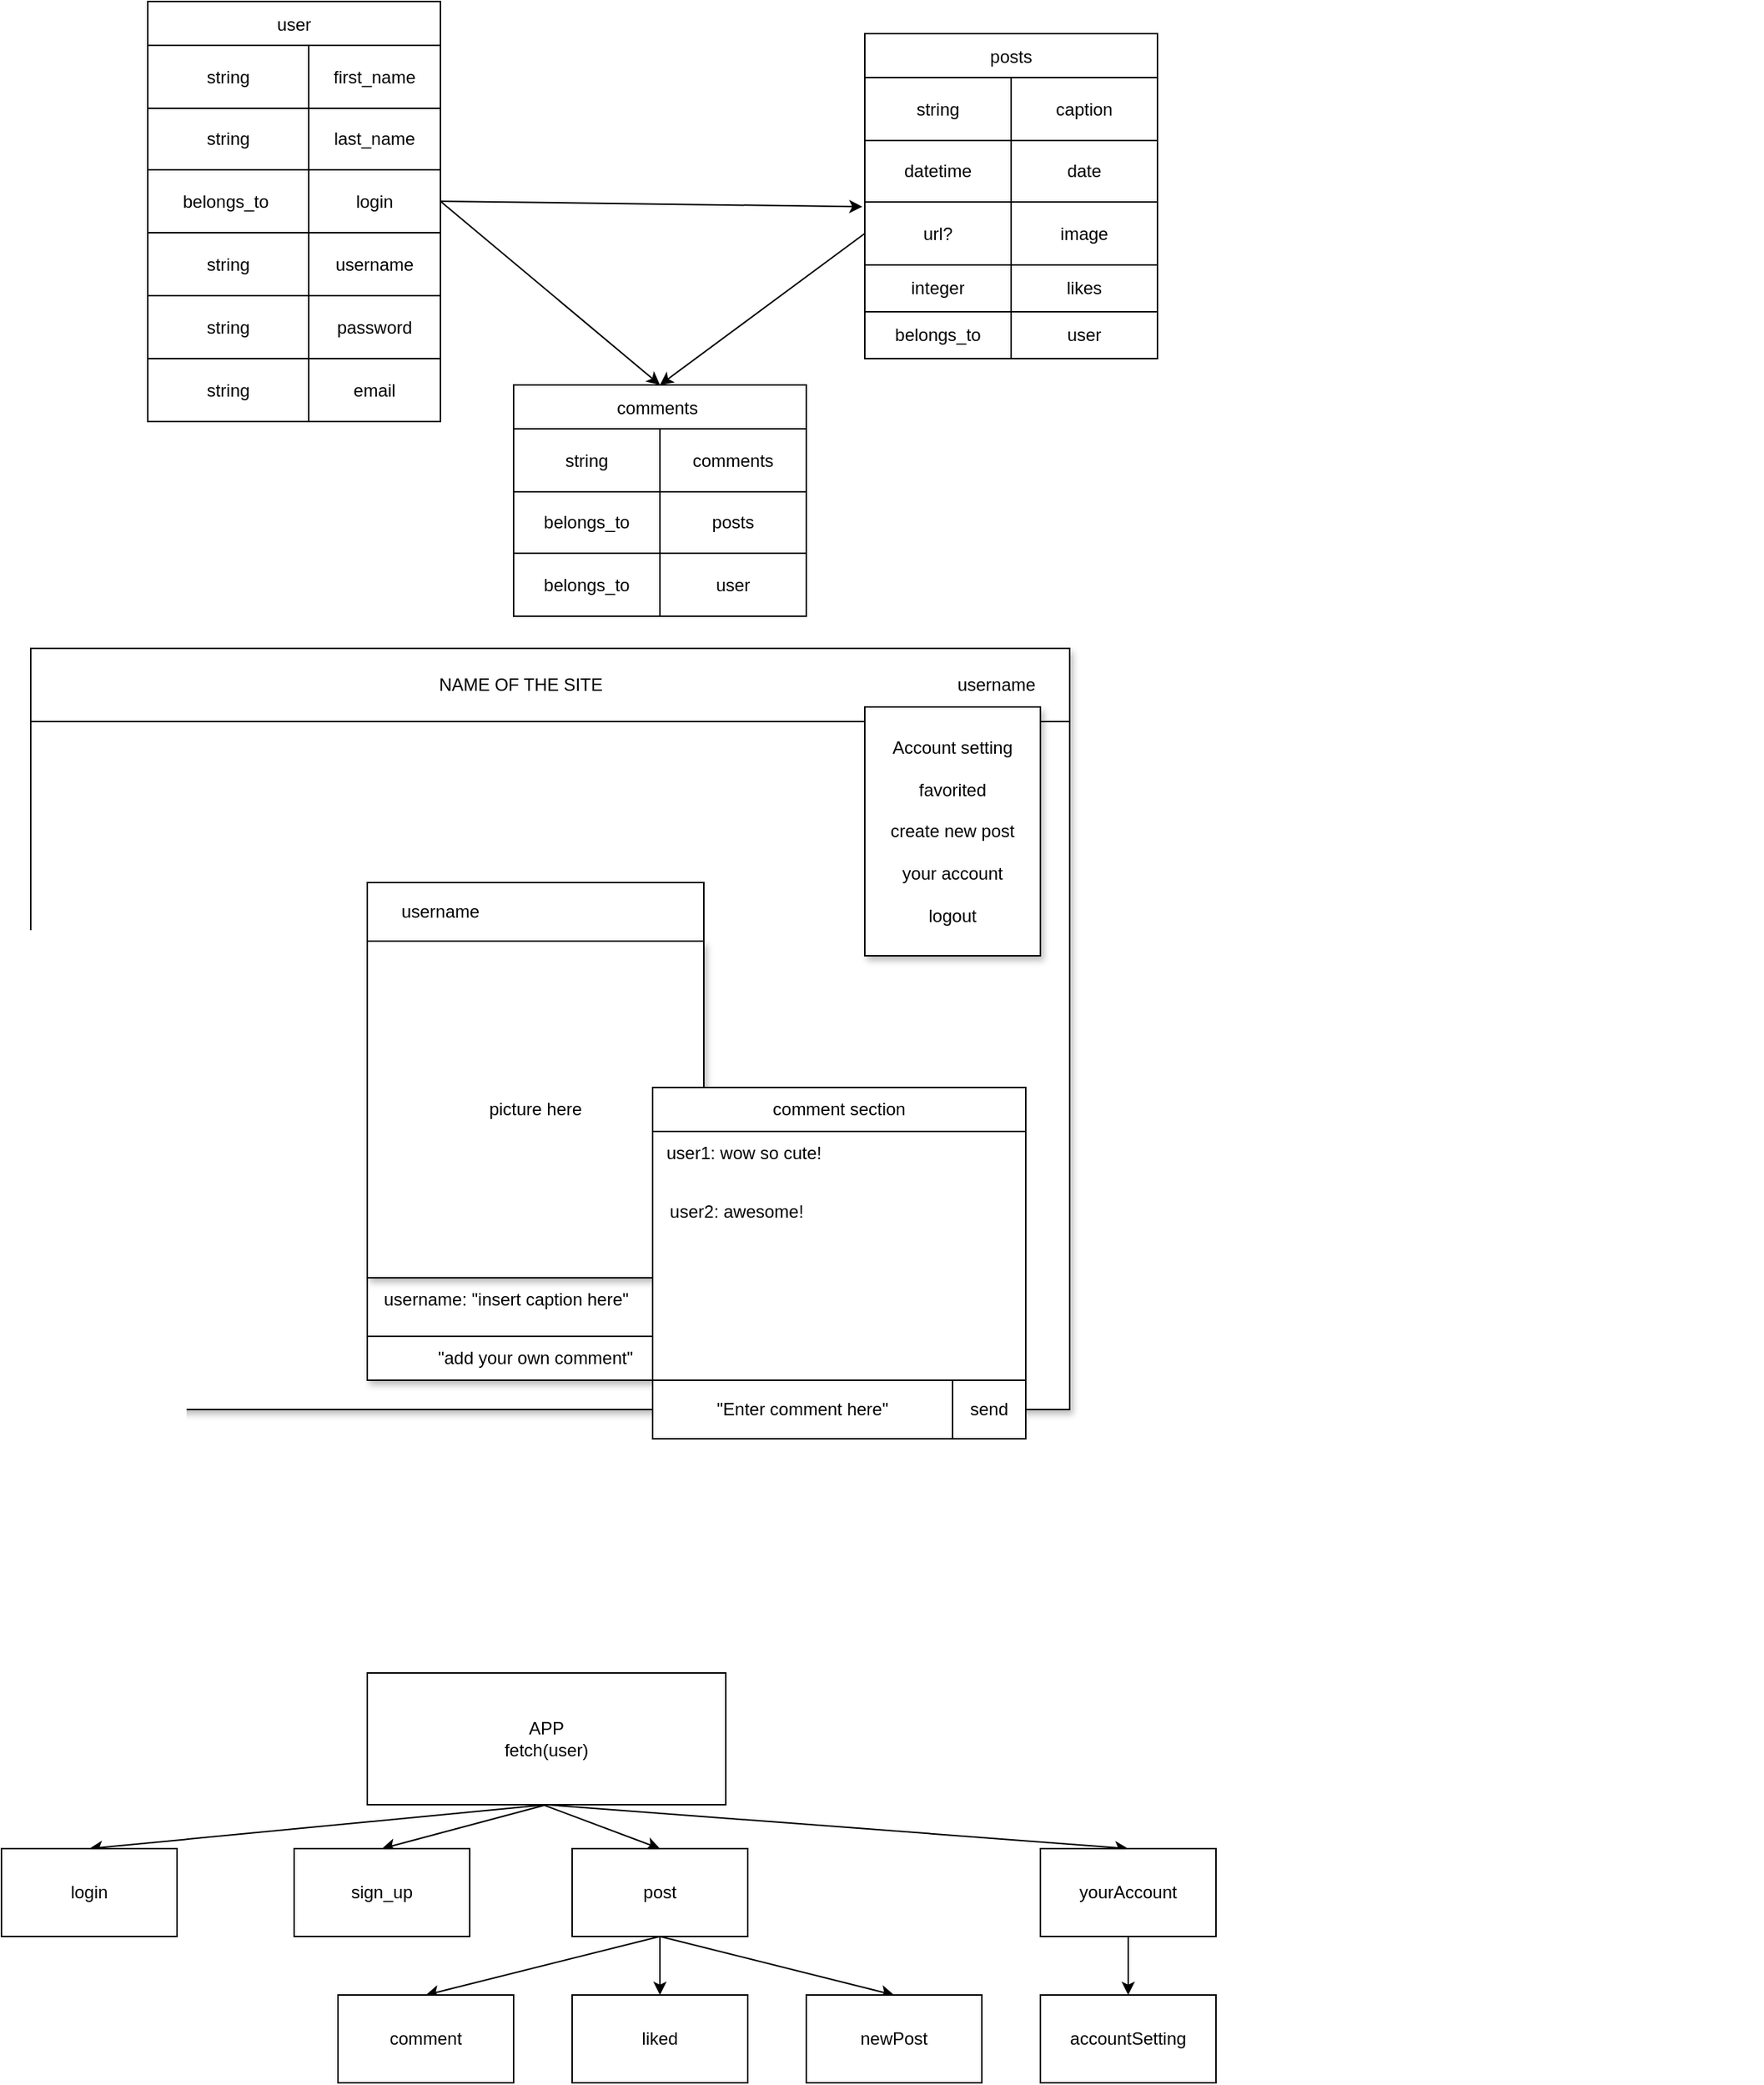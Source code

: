 <mxfile>
    <diagram id="ka5x0h2ovi7XF2Ps3Ff2" name="Page-1">
        <mxGraphModel dx="926" dy="649" grid="1" gridSize="10" guides="1" tooltips="1" connect="1" arrows="1" fold="1" page="1" pageScale="1" pageWidth="850" pageHeight="1100" math="0" shadow="0">
            <root>
                <mxCell id="0"/>
                <mxCell id="1" parent="0"/>
                <mxCell id="15" value="user" style="shape=table;startSize=30;container=1;collapsible=0;childLayout=tableLayout;" parent="1" vertex="1">
                    <mxGeometry x="140" y="18" width="200" height="287" as="geometry"/>
                </mxCell>
                <mxCell id="16" value="" style="shape=tableRow;horizontal=0;startSize=0;swimlaneHead=0;swimlaneBody=0;top=0;left=0;bottom=0;right=0;collapsible=0;dropTarget=0;fillColor=none;points=[[0,0.5],[1,0.5]];portConstraint=eastwest;" parent="15" vertex="1">
                    <mxGeometry y="30" width="200" height="43" as="geometry"/>
                </mxCell>
                <mxCell id="17" value="string" style="shape=partialRectangle;html=1;whiteSpace=wrap;connectable=0;overflow=hidden;fillColor=none;top=0;left=0;bottom=0;right=0;pointerEvents=1;" parent="16" vertex="1">
                    <mxGeometry width="110" height="43" as="geometry">
                        <mxRectangle width="110" height="43" as="alternateBounds"/>
                    </mxGeometry>
                </mxCell>
                <mxCell id="18" value="first_name" style="shape=partialRectangle;html=1;whiteSpace=wrap;connectable=0;overflow=hidden;fillColor=none;top=0;left=0;bottom=0;right=0;pointerEvents=1;" parent="16" vertex="1">
                    <mxGeometry x="110" width="90" height="43" as="geometry">
                        <mxRectangle width="90" height="43" as="alternateBounds"/>
                    </mxGeometry>
                </mxCell>
                <mxCell id="19" value="" style="shape=tableRow;horizontal=0;startSize=0;swimlaneHead=0;swimlaneBody=0;top=0;left=0;bottom=0;right=0;collapsible=0;dropTarget=0;fillColor=none;points=[[0,0.5],[1,0.5]];portConstraint=eastwest;" parent="15" vertex="1">
                    <mxGeometry y="73" width="200" height="42" as="geometry"/>
                </mxCell>
                <mxCell id="20" value="string" style="shape=partialRectangle;html=1;whiteSpace=wrap;connectable=0;overflow=hidden;fillColor=none;top=0;left=0;bottom=0;right=0;pointerEvents=1;" parent="19" vertex="1">
                    <mxGeometry width="110" height="42" as="geometry">
                        <mxRectangle width="110" height="42" as="alternateBounds"/>
                    </mxGeometry>
                </mxCell>
                <mxCell id="21" value="last_name" style="shape=partialRectangle;html=1;whiteSpace=wrap;connectable=0;overflow=hidden;fillColor=none;top=0;left=0;bottom=0;right=0;pointerEvents=1;" parent="19" vertex="1">
                    <mxGeometry x="110" width="90" height="42" as="geometry">
                        <mxRectangle width="90" height="42" as="alternateBounds"/>
                    </mxGeometry>
                </mxCell>
                <mxCell id="22" value="" style="shape=tableRow;horizontal=0;startSize=0;swimlaneHead=0;swimlaneBody=0;top=0;left=0;bottom=0;right=0;collapsible=0;dropTarget=0;fillColor=none;points=[[0,0.5],[1,0.5]];portConstraint=eastwest;" parent="15" vertex="1">
                    <mxGeometry y="115" width="200" height="43" as="geometry"/>
                </mxCell>
                <mxCell id="23" value="belongs_to&amp;nbsp;" style="shape=partialRectangle;html=1;whiteSpace=wrap;connectable=0;overflow=hidden;fillColor=none;top=0;left=0;bottom=0;right=0;pointerEvents=1;" parent="22" vertex="1">
                    <mxGeometry width="110" height="43" as="geometry">
                        <mxRectangle width="110" height="43" as="alternateBounds"/>
                    </mxGeometry>
                </mxCell>
                <mxCell id="24" value="login" style="shape=partialRectangle;html=1;whiteSpace=wrap;connectable=0;overflow=hidden;fillColor=none;top=0;left=0;bottom=0;right=0;pointerEvents=1;" parent="22" vertex="1">
                    <mxGeometry x="110" width="90" height="43" as="geometry">
                        <mxRectangle width="90" height="43" as="alternateBounds"/>
                    </mxGeometry>
                </mxCell>
                <mxCell id="238" style="shape=tableRow;horizontal=0;startSize=0;swimlaneHead=0;swimlaneBody=0;top=0;left=0;bottom=0;right=0;collapsible=0;dropTarget=0;fillColor=none;points=[[0,0.5],[1,0.5]];portConstraint=eastwest;" parent="15" vertex="1">
                    <mxGeometry y="158" width="200" height="43" as="geometry"/>
                </mxCell>
                <mxCell id="239" value="string" style="shape=partialRectangle;html=1;whiteSpace=wrap;connectable=0;overflow=hidden;fillColor=none;top=0;left=0;bottom=0;right=0;pointerEvents=1;" parent="238" vertex="1">
                    <mxGeometry width="110" height="43" as="geometry">
                        <mxRectangle width="110" height="43" as="alternateBounds"/>
                    </mxGeometry>
                </mxCell>
                <mxCell id="240" value="username" style="shape=partialRectangle;html=1;whiteSpace=wrap;connectable=0;overflow=hidden;fillColor=none;top=0;left=0;bottom=0;right=0;pointerEvents=1;" parent="238" vertex="1">
                    <mxGeometry x="110" width="90" height="43" as="geometry">
                        <mxRectangle width="90" height="43" as="alternateBounds"/>
                    </mxGeometry>
                </mxCell>
                <mxCell id="241" style="shape=tableRow;horizontal=0;startSize=0;swimlaneHead=0;swimlaneBody=0;top=0;left=0;bottom=0;right=0;collapsible=0;dropTarget=0;fillColor=none;points=[[0,0.5],[1,0.5]];portConstraint=eastwest;" parent="15" vertex="1">
                    <mxGeometry y="201" width="200" height="43" as="geometry"/>
                </mxCell>
                <mxCell id="242" value="string" style="shape=partialRectangle;html=1;whiteSpace=wrap;connectable=0;overflow=hidden;fillColor=none;top=0;left=0;bottom=0;right=0;pointerEvents=1;" parent="241" vertex="1">
                    <mxGeometry width="110" height="43" as="geometry">
                        <mxRectangle width="110" height="43" as="alternateBounds"/>
                    </mxGeometry>
                </mxCell>
                <mxCell id="243" value="password" style="shape=partialRectangle;html=1;whiteSpace=wrap;connectable=0;overflow=hidden;fillColor=none;top=0;left=0;bottom=0;right=0;pointerEvents=1;" parent="241" vertex="1">
                    <mxGeometry x="110" width="90" height="43" as="geometry">
                        <mxRectangle width="90" height="43" as="alternateBounds"/>
                    </mxGeometry>
                </mxCell>
                <mxCell id="247" style="shape=tableRow;horizontal=0;startSize=0;swimlaneHead=0;swimlaneBody=0;top=0;left=0;bottom=0;right=0;collapsible=0;dropTarget=0;fillColor=none;points=[[0,0.5],[1,0.5]];portConstraint=eastwest;" parent="15" vertex="1">
                    <mxGeometry y="244" width="200" height="43" as="geometry"/>
                </mxCell>
                <mxCell id="248" value="string" style="shape=partialRectangle;html=1;whiteSpace=wrap;connectable=0;overflow=hidden;fillColor=none;top=0;left=0;bottom=0;right=0;pointerEvents=1;" parent="247" vertex="1">
                    <mxGeometry width="110" height="43" as="geometry">
                        <mxRectangle width="110" height="43" as="alternateBounds"/>
                    </mxGeometry>
                </mxCell>
                <mxCell id="249" value="email" style="shape=partialRectangle;html=1;whiteSpace=wrap;connectable=0;overflow=hidden;fillColor=none;top=0;left=0;bottom=0;right=0;pointerEvents=1;" parent="247" vertex="1">
                    <mxGeometry x="110" width="90" height="43" as="geometry">
                        <mxRectangle width="90" height="43" as="alternateBounds"/>
                    </mxGeometry>
                </mxCell>
                <mxCell id="91" value="posts" style="shape=table;startSize=30;container=1;collapsible=0;childLayout=tableLayout;" parent="1" vertex="1">
                    <mxGeometry x="630" y="40" width="200" height="222" as="geometry"/>
                </mxCell>
                <mxCell id="92" value="" style="shape=tableRow;horizontal=0;startSize=0;swimlaneHead=0;swimlaneBody=0;top=0;left=0;bottom=0;right=0;collapsible=0;dropTarget=0;fillColor=none;points=[[0,0.5],[1,0.5]];portConstraint=eastwest;" parent="91" vertex="1">
                    <mxGeometry y="30" width="200" height="43" as="geometry"/>
                </mxCell>
                <mxCell id="93" value="string" style="shape=partialRectangle;html=1;whiteSpace=wrap;connectable=0;overflow=hidden;fillColor=none;top=0;left=0;bottom=0;right=0;pointerEvents=1;" parent="92" vertex="1">
                    <mxGeometry width="100" height="43" as="geometry">
                        <mxRectangle width="100" height="43" as="alternateBounds"/>
                    </mxGeometry>
                </mxCell>
                <mxCell id="94" value="caption" style="shape=partialRectangle;html=1;whiteSpace=wrap;connectable=0;overflow=hidden;fillColor=none;top=0;left=0;bottom=0;right=0;pointerEvents=1;" parent="92" vertex="1">
                    <mxGeometry x="100" width="100" height="43" as="geometry">
                        <mxRectangle width="100" height="43" as="alternateBounds"/>
                    </mxGeometry>
                </mxCell>
                <mxCell id="95" value="" style="shape=tableRow;horizontal=0;startSize=0;swimlaneHead=0;swimlaneBody=0;top=0;left=0;bottom=0;right=0;collapsible=0;dropTarget=0;fillColor=none;points=[[0,0.5],[1,0.5]];portConstraint=eastwest;" parent="91" vertex="1">
                    <mxGeometry y="73" width="200" height="42" as="geometry"/>
                </mxCell>
                <mxCell id="96" value="datetime" style="shape=partialRectangle;html=1;whiteSpace=wrap;connectable=0;overflow=hidden;fillColor=none;top=0;left=0;bottom=0;right=0;pointerEvents=1;" parent="95" vertex="1">
                    <mxGeometry width="100" height="42" as="geometry">
                        <mxRectangle width="100" height="42" as="alternateBounds"/>
                    </mxGeometry>
                </mxCell>
                <mxCell id="97" value="date" style="shape=partialRectangle;html=1;whiteSpace=wrap;connectable=0;overflow=hidden;fillColor=none;top=0;left=0;bottom=0;right=0;pointerEvents=1;" parent="95" vertex="1">
                    <mxGeometry x="100" width="100" height="42" as="geometry">
                        <mxRectangle width="100" height="42" as="alternateBounds"/>
                    </mxGeometry>
                </mxCell>
                <mxCell id="98" value="" style="shape=tableRow;horizontal=0;startSize=0;swimlaneHead=0;swimlaneBody=0;top=0;left=0;bottom=0;right=0;collapsible=0;dropTarget=0;fillColor=none;points=[[0,0.5],[1,0.5]];portConstraint=eastwest;" parent="91" vertex="1">
                    <mxGeometry y="115" width="200" height="43" as="geometry"/>
                </mxCell>
                <mxCell id="99" value="url?" style="shape=partialRectangle;html=1;whiteSpace=wrap;connectable=0;overflow=hidden;fillColor=none;top=0;left=0;bottom=0;right=0;pointerEvents=1;" parent="98" vertex="1">
                    <mxGeometry width="100" height="43" as="geometry">
                        <mxRectangle width="100" height="43" as="alternateBounds"/>
                    </mxGeometry>
                </mxCell>
                <mxCell id="100" value="image" style="shape=partialRectangle;html=1;whiteSpace=wrap;connectable=0;overflow=hidden;fillColor=none;top=0;left=0;bottom=0;right=0;pointerEvents=1;" parent="98" vertex="1">
                    <mxGeometry x="100" width="100" height="43" as="geometry">
                        <mxRectangle width="100" height="43" as="alternateBounds"/>
                    </mxGeometry>
                </mxCell>
                <mxCell id="101" value="" style="shape=tableRow;horizontal=0;startSize=0;swimlaneHead=0;swimlaneBody=0;top=0;left=0;bottom=0;right=0;collapsible=0;dropTarget=0;fillColor=none;points=[[0,0.5],[1,0.5]];portConstraint=eastwest;" parent="91" vertex="1">
                    <mxGeometry y="158" width="200" height="32" as="geometry"/>
                </mxCell>
                <mxCell id="102" value="integer" style="shape=partialRectangle;html=1;whiteSpace=wrap;connectable=0;overflow=hidden;fillColor=none;top=0;left=0;bottom=0;right=0;pointerEvents=1;" parent="101" vertex="1">
                    <mxGeometry width="100" height="32" as="geometry">
                        <mxRectangle width="100" height="32" as="alternateBounds"/>
                    </mxGeometry>
                </mxCell>
                <mxCell id="103" value="likes" style="shape=partialRectangle;html=1;whiteSpace=wrap;connectable=0;overflow=hidden;fillColor=none;top=0;left=0;bottom=0;right=0;pointerEvents=1;" parent="101" vertex="1">
                    <mxGeometry x="100" width="100" height="32" as="geometry">
                        <mxRectangle width="100" height="32" as="alternateBounds"/>
                    </mxGeometry>
                </mxCell>
                <mxCell id="104" style="shape=tableRow;horizontal=0;startSize=0;swimlaneHead=0;swimlaneBody=0;top=0;left=0;bottom=0;right=0;collapsible=0;dropTarget=0;fillColor=none;points=[[0,0.5],[1,0.5]];portConstraint=eastwest;" parent="91" vertex="1">
                    <mxGeometry y="190" width="200" height="32" as="geometry"/>
                </mxCell>
                <mxCell id="105" value="belongs_to" style="shape=partialRectangle;html=1;whiteSpace=wrap;connectable=0;overflow=hidden;fillColor=none;top=0;left=0;bottom=0;right=0;pointerEvents=1;" parent="104" vertex="1">
                    <mxGeometry width="100" height="32" as="geometry">
                        <mxRectangle width="100" height="32" as="alternateBounds"/>
                    </mxGeometry>
                </mxCell>
                <mxCell id="106" value="user" style="shape=partialRectangle;html=1;whiteSpace=wrap;connectable=0;overflow=hidden;fillColor=none;top=0;left=0;bottom=0;right=0;pointerEvents=1;" parent="104" vertex="1">
                    <mxGeometry x="100" width="100" height="32" as="geometry">
                        <mxRectangle width="100" height="32" as="alternateBounds"/>
                    </mxGeometry>
                </mxCell>
                <mxCell id="110" value="" style="whiteSpace=wrap;html=1;shadow=1;" parent="1" vertex="1">
                    <mxGeometry x="60" y="460" width="710" height="520" as="geometry"/>
                </mxCell>
                <mxCell id="111" value="" style="whiteSpace=wrap;html=1;" parent="1" vertex="1">
                    <mxGeometry x="290" y="620" width="230" height="340" as="geometry"/>
                </mxCell>
                <mxCell id="114" value="username" style="text;strokeColor=none;align=center;fillColor=none;html=1;verticalAlign=middle;whiteSpace=wrap;rounded=0;" parent="1" vertex="1">
                    <mxGeometry x="300" y="620" width="80" height="40" as="geometry"/>
                </mxCell>
                <mxCell id="117" value="" style="whiteSpace=wrap;html=1;" parent="1" vertex="1">
                    <mxGeometry x="60" y="460" width="710" height="50" as="geometry"/>
                </mxCell>
                <mxCell id="120" value="username" style="text;strokeColor=none;align=center;fillColor=none;html=1;verticalAlign=middle;whiteSpace=wrap;rounded=0;" parent="1" vertex="1">
                    <mxGeometry x="670" y="460" width="100" height="50" as="geometry"/>
                </mxCell>
                <mxCell id="121" value="" style="whiteSpace=wrap;html=1;shadow=1;" parent="1" vertex="1">
                    <mxGeometry x="630" y="500" width="120" height="170" as="geometry"/>
                </mxCell>
                <mxCell id="122" value="Account setting&lt;br&gt;&lt;br&gt;favorited&lt;br&gt;&lt;br&gt;create new post&lt;br&gt;&lt;br&gt;your account&lt;br&gt;&lt;br&gt;logout" style="text;strokeColor=none;align=center;fillColor=none;html=1;verticalAlign=middle;whiteSpace=wrap;rounded=0;shadow=1;" parent="1" vertex="1">
                    <mxGeometry x="640" y="510" width="100" height="150" as="geometry"/>
                </mxCell>
                <mxCell id="123" value="NAME OF THE SITE" style="text;strokeColor=none;align=center;fillColor=none;html=1;verticalAlign=middle;whiteSpace=wrap;rounded=0;shadow=1;" parent="1" vertex="1">
                    <mxGeometry x="305" y="460" width="180" height="50" as="geometry"/>
                </mxCell>
                <mxCell id="125" value="picture here" style="whiteSpace=wrap;html=1;shadow=1;" parent="1" vertex="1">
                    <mxGeometry x="290" y="660" width="230" height="230" as="geometry"/>
                </mxCell>
                <mxCell id="126" value="username: &quot;insert caption here&quot;" style="text;strokeColor=none;align=center;fillColor=none;html=1;verticalAlign=middle;whiteSpace=wrap;rounded=0;shadow=1;" parent="1" vertex="1">
                    <mxGeometry x="290" y="890" width="190" height="30" as="geometry"/>
                </mxCell>
                <mxCell id="127" value="&quot;add your own comment&quot;" style="whiteSpace=wrap;html=1;shadow=1;" parent="1" vertex="1">
                    <mxGeometry x="290" y="930" width="230" height="30" as="geometry"/>
                </mxCell>
                <mxCell id="128" value="" style="whiteSpace=wrap;html=1;shadow=0;" parent="1" vertex="1">
                    <mxGeometry x="485" y="760" width="255" height="240" as="geometry"/>
                </mxCell>
                <mxCell id="129" value="&quot;Enter comment here&quot;" style="whiteSpace=wrap;html=1;shadow=0;" parent="1" vertex="1">
                    <mxGeometry x="485" y="960" width="205" height="40" as="geometry"/>
                </mxCell>
                <mxCell id="130" value="send" style="whiteSpace=wrap;html=1;shadow=0;" parent="1" vertex="1">
                    <mxGeometry x="690" y="960" width="50" height="40" as="geometry"/>
                </mxCell>
                <mxCell id="131" value="user1: wow so cute!" style="text;strokeColor=none;align=center;fillColor=none;html=1;verticalAlign=middle;whiteSpace=wrap;rounded=0;shadow=0;" parent="1" vertex="1">
                    <mxGeometry x="485" y="790" width="125" height="30" as="geometry"/>
                </mxCell>
                <mxCell id="132" value="user2: awesome!" style="text;strokeColor=none;align=center;fillColor=none;html=1;verticalAlign=middle;whiteSpace=wrap;rounded=0;shadow=0;" parent="1" vertex="1">
                    <mxGeometry x="485" y="830" width="115" height="30" as="geometry"/>
                </mxCell>
                <mxCell id="133" value="comment section" style="whiteSpace=wrap;html=1;shadow=0;" parent="1" vertex="1">
                    <mxGeometry x="485" y="760" width="255" height="30" as="geometry"/>
                </mxCell>
                <mxCell id="213" value="comments " style="shape=table;startSize=30;container=1;collapsible=0;childLayout=tableLayout;" parent="1" vertex="1">
                    <mxGeometry x="390" y="280" width="200" height="158" as="geometry"/>
                </mxCell>
                <mxCell id="214" value="" style="shape=tableRow;horizontal=0;startSize=0;swimlaneHead=0;swimlaneBody=0;top=0;left=0;bottom=0;right=0;collapsible=0;dropTarget=0;fillColor=none;points=[[0,0.5],[1,0.5]];portConstraint=eastwest;" parent="213" vertex="1">
                    <mxGeometry y="30" width="200" height="43" as="geometry"/>
                </mxCell>
                <mxCell id="215" value="string" style="shape=partialRectangle;html=1;whiteSpace=wrap;connectable=0;overflow=hidden;fillColor=none;top=0;left=0;bottom=0;right=0;pointerEvents=1;" parent="214" vertex="1">
                    <mxGeometry width="100" height="43" as="geometry">
                        <mxRectangle width="100" height="43" as="alternateBounds"/>
                    </mxGeometry>
                </mxCell>
                <mxCell id="216" value="comments" style="shape=partialRectangle;html=1;whiteSpace=wrap;connectable=0;overflow=hidden;fillColor=none;top=0;left=0;bottom=0;right=0;pointerEvents=1;" parent="214" vertex="1">
                    <mxGeometry x="100" width="100" height="43" as="geometry">
                        <mxRectangle width="100" height="43" as="alternateBounds"/>
                    </mxGeometry>
                </mxCell>
                <mxCell id="217" value="" style="shape=tableRow;horizontal=0;startSize=0;swimlaneHead=0;swimlaneBody=0;top=0;left=0;bottom=0;right=0;collapsible=0;dropTarget=0;fillColor=none;points=[[0,0.5],[1,0.5]];portConstraint=eastwest;" parent="213" vertex="1">
                    <mxGeometry y="73" width="200" height="42" as="geometry"/>
                </mxCell>
                <mxCell id="218" value="belongs_to" style="shape=partialRectangle;html=1;whiteSpace=wrap;connectable=0;overflow=hidden;fillColor=none;top=0;left=0;bottom=0;right=0;pointerEvents=1;" parent="217" vertex="1">
                    <mxGeometry width="100" height="42" as="geometry">
                        <mxRectangle width="100" height="42" as="alternateBounds"/>
                    </mxGeometry>
                </mxCell>
                <mxCell id="219" value="posts" style="shape=partialRectangle;html=1;whiteSpace=wrap;connectable=0;overflow=hidden;fillColor=none;top=0;left=0;bottom=0;right=0;pointerEvents=1;" parent="217" vertex="1">
                    <mxGeometry x="100" width="100" height="42" as="geometry">
                        <mxRectangle width="100" height="42" as="alternateBounds"/>
                    </mxGeometry>
                </mxCell>
                <mxCell id="220" value="" style="shape=tableRow;horizontal=0;startSize=0;swimlaneHead=0;swimlaneBody=0;top=0;left=0;bottom=0;right=0;collapsible=0;dropTarget=0;fillColor=none;points=[[0,0.5],[1,0.5]];portConstraint=eastwest;" parent="213" vertex="1">
                    <mxGeometry y="115" width="200" height="43" as="geometry"/>
                </mxCell>
                <mxCell id="221" value="belongs_to" style="shape=partialRectangle;html=1;whiteSpace=wrap;connectable=0;overflow=hidden;fillColor=none;top=0;left=0;bottom=0;right=0;pointerEvents=1;" parent="220" vertex="1">
                    <mxGeometry width="100" height="43" as="geometry">
                        <mxRectangle width="100" height="43" as="alternateBounds"/>
                    </mxGeometry>
                </mxCell>
                <mxCell id="222" value="user" style="shape=partialRectangle;html=1;whiteSpace=wrap;connectable=0;overflow=hidden;fillColor=none;top=0;left=0;bottom=0;right=0;pointerEvents=1;" parent="220" vertex="1">
                    <mxGeometry x="100" width="100" height="43" as="geometry">
                        <mxRectangle width="100" height="43" as="alternateBounds"/>
                    </mxGeometry>
                </mxCell>
                <mxCell id="244" style="edgeStyle=none;html=1;exitX=1;exitY=0.5;exitDx=0;exitDy=0;entryX=-0.008;entryY=0.075;entryDx=0;entryDy=0;entryPerimeter=0;" parent="1" source="22" target="98" edge="1">
                    <mxGeometry relative="1" as="geometry"/>
                </mxCell>
                <mxCell id="245" style="edgeStyle=none;html=1;exitX=1;exitY=0.5;exitDx=0;exitDy=0;entryX=0.5;entryY=0;entryDx=0;entryDy=0;" parent="1" source="22" target="213" edge="1">
                    <mxGeometry relative="1" as="geometry"/>
                </mxCell>
                <mxCell id="246" style="edgeStyle=none;html=1;exitX=0;exitY=0.5;exitDx=0;exitDy=0;entryX=0.5;entryY=0;entryDx=0;entryDy=0;" parent="1" source="98" target="213" edge="1">
                    <mxGeometry relative="1" as="geometry"/>
                </mxCell>
                <mxCell id="259" style="edgeStyle=none;html=1;exitX=0.5;exitY=1;exitDx=0;exitDy=0;entryX=0.5;entryY=0;entryDx=0;entryDy=0;" parent="1" source="250" target="251" edge="1">
                    <mxGeometry relative="1" as="geometry"/>
                </mxCell>
                <mxCell id="260" style="edgeStyle=none;html=1;exitX=0.5;exitY=1;exitDx=0;exitDy=0;entryX=0.5;entryY=0;entryDx=0;entryDy=0;" parent="1" source="250" target="252" edge="1">
                    <mxGeometry relative="1" as="geometry"/>
                </mxCell>
                <mxCell id="250" value="APP&lt;br&gt;fetch(user)" style="whiteSpace=wrap;html=1;" parent="1" vertex="1">
                    <mxGeometry x="290" y="1160" width="245" height="90" as="geometry"/>
                </mxCell>
                <mxCell id="251" value="login" style="whiteSpace=wrap;html=1;" parent="1" vertex="1">
                    <mxGeometry x="40" y="1280" width="120" height="60" as="geometry"/>
                </mxCell>
                <mxCell id="252" value="sign_up" style="whiteSpace=wrap;html=1;" parent="1" vertex="1">
                    <mxGeometry x="240" y="1280" width="120" height="60" as="geometry"/>
                </mxCell>
                <mxCell id="262" style="edgeStyle=none;html=1;entryX=0.5;entryY=0;entryDx=0;entryDy=0;" parent="1" target="255" edge="1">
                    <mxGeometry relative="1" as="geometry">
                        <mxPoint x="410" y="1250" as="sourcePoint"/>
                    </mxGeometry>
                </mxCell>
                <mxCell id="279" style="edgeStyle=none;html=1;exitX=0.5;exitY=1;exitDx=0;exitDy=0;entryX=0.5;entryY=0;entryDx=0;entryDy=0;" parent="1" source="250" target="273" edge="1">
                    <mxGeometry relative="1" as="geometry">
                        <mxPoint x="520" y="1340" as="sourcePoint"/>
                    </mxGeometry>
                </mxCell>
                <mxCell id="263" style="edgeStyle=none;html=1;exitX=0.5;exitY=1;exitDx=0;exitDy=0;entryX=0.5;entryY=0;entryDx=0;entryDy=0;" parent="1" source="255" target="257" edge="1">
                    <mxGeometry relative="1" as="geometry"/>
                </mxCell>
                <mxCell id="269" style="edgeStyle=none;html=1;exitX=0.5;exitY=1;exitDx=0;exitDy=0;entryX=0.5;entryY=0;entryDx=0;entryDy=0;" parent="1" source="255" target="265" edge="1">
                    <mxGeometry relative="1" as="geometry"/>
                </mxCell>
                <mxCell id="281" style="edgeStyle=none;html=1;exitX=0.5;exitY=1;exitDx=0;exitDy=0;entryX=0.5;entryY=0;entryDx=0;entryDy=0;" edge="1" parent="1" source="255" target="266">
                    <mxGeometry relative="1" as="geometry"/>
                </mxCell>
                <mxCell id="255" value="post" style="whiteSpace=wrap;html=1;" parent="1" vertex="1">
                    <mxGeometry x="430" y="1280" width="120" height="60" as="geometry"/>
                </mxCell>
                <mxCell id="257" value="comment" style="whiteSpace=wrap;html=1;" parent="1" vertex="1">
                    <mxGeometry x="270" y="1380" width="120" height="60" as="geometry"/>
                </mxCell>
                <mxCell id="264" value="accountSetting" style="whiteSpace=wrap;html=1;" parent="1" vertex="1">
                    <mxGeometry x="750" y="1380" width="120" height="60" as="geometry"/>
                </mxCell>
                <mxCell id="265" value="liked" style="whiteSpace=wrap;html=1;" parent="1" vertex="1">
                    <mxGeometry x="430" y="1380" width="120" height="60" as="geometry"/>
                </mxCell>
                <mxCell id="266" value="newPost" style="whiteSpace=wrap;html=1;" parent="1" vertex="1">
                    <mxGeometry x="590" y="1380" width="120" height="60" as="geometry"/>
                </mxCell>
                <mxCell id="280" style="edgeStyle=none;html=1;exitX=0.5;exitY=1;exitDx=0;exitDy=0;entryX=0.5;entryY=0;entryDx=0;entryDy=0;" parent="1" source="273" target="264" edge="1">
                    <mxGeometry relative="1" as="geometry"/>
                </mxCell>
                <mxCell id="273" value="yourAccount" style="whiteSpace=wrap;html=1;" parent="1" vertex="1">
                    <mxGeometry x="750" y="1280" width="120" height="60" as="geometry"/>
                </mxCell>
                <mxCell id="278" style="edgeStyle=none;html=1;" parent="1" edge="1">
                    <mxGeometry relative="1" as="geometry">
                        <mxPoint x="1235" y="450" as="sourcePoint"/>
                        <mxPoint x="1235" y="450" as="targetPoint"/>
                    </mxGeometry>
                </mxCell>
            </root>
        </mxGraphModel>
    </diagram>
</mxfile>